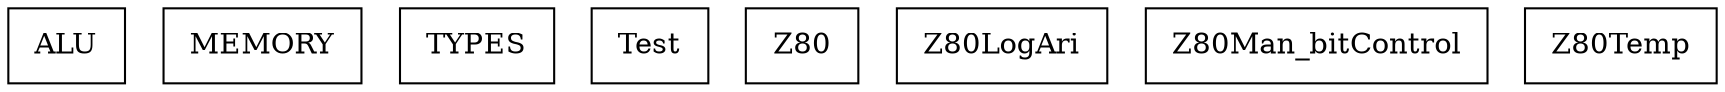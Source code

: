digraph {
ALU [ label=" ALU " shape= box ]
MEMORY [ label=" MEMORY " shape= box ]
TYPES [ label=" TYPES " shape= box ]
Test [ label=" Test " shape= box ]
Z80 [ label=" Z80 " shape= box ]
Z80LogAri [ label=" Z80LogAri " shape= box ]
Z80Man_bitControl [ label=" Z80Man_bitControl " shape= box ]
Z80Temp [ label=" Z80Temp " shape= box ]

}
